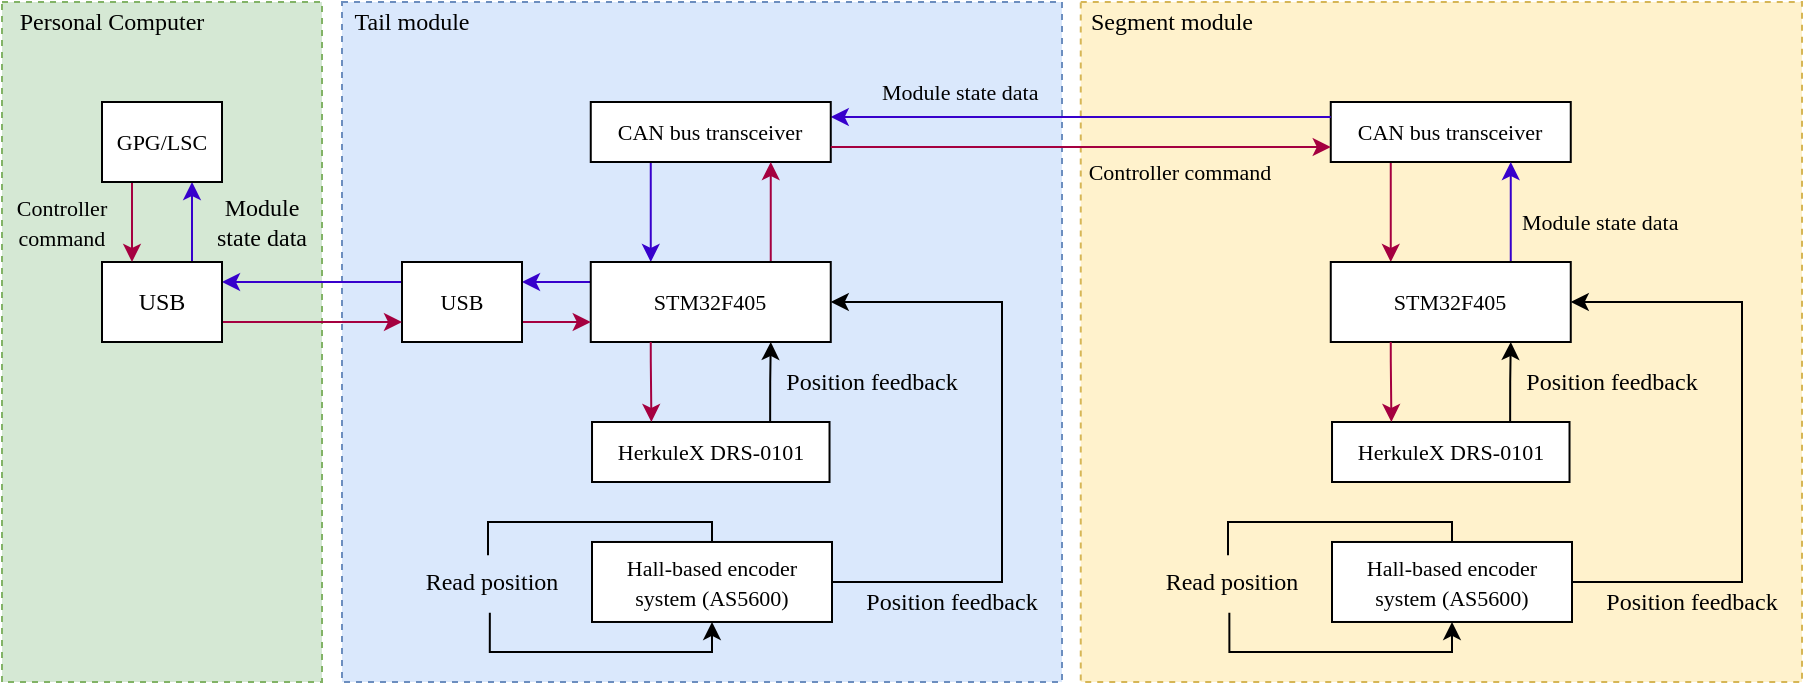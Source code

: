 <mxfile version="22.0.8" type="github">
  <diagram name="Page-1" id="ylhegSXh4S1a-XP4pxJQ">
    <mxGraphModel dx="1914" dy="623" grid="1" gridSize="10" guides="1" tooltips="1" connect="1" arrows="1" fold="1" page="1" pageScale="1" pageWidth="827" pageHeight="1169" math="0" shadow="0">
      <root>
        <mxCell id="0" />
        <mxCell id="1" parent="0" />
        <mxCell id="-v_KOoC2HVL5f96aVF1n-2" value="" style="rounded=0;whiteSpace=wrap;html=1;dashed=1;fillColor=#fff2cc;strokeColor=#d6b656;" vertex="1" parent="1">
          <mxGeometry x="-180.62" y="20" width="360.62" height="340" as="geometry" />
        </mxCell>
        <mxCell id="-v_KOoC2HVL5f96aVF1n-5" value="&lt;font style=&quot;font-size: 12px;&quot; face=&quot;Times New Roman&quot;&gt;Segment module&lt;/font&gt;" style="text;html=1;strokeColor=none;fillColor=none;align=center;verticalAlign=middle;whiteSpace=wrap;rounded=0;" vertex="1" parent="1">
          <mxGeometry x="-180" y="20" width="90" height="20" as="geometry" />
        </mxCell>
        <mxCell id="-v_KOoC2HVL5f96aVF1n-18" style="edgeStyle=orthogonalEdgeStyle;rounded=0;orthogonalLoop=1;jettySize=auto;html=1;exitX=0.75;exitY=0;exitDx=0;exitDy=0;entryX=0.75;entryY=1;entryDx=0;entryDy=0;" edge="1" parent="1" source="-v_KOoC2HVL5f96aVF1n-6" target="-v_KOoC2HVL5f96aVF1n-9">
          <mxGeometry relative="1" as="geometry" />
        </mxCell>
        <mxCell id="-v_KOoC2HVL5f96aVF1n-6" value="&lt;font style=&quot;font-size: 11px;&quot; face=&quot;Times New Roman&quot;&gt;HerkuleX DRS-0101&lt;/font&gt;" style="rounded=0;whiteSpace=wrap;html=1;" vertex="1" parent="1">
          <mxGeometry x="-54.99" y="230" width="118.75" height="30" as="geometry" />
        </mxCell>
        <mxCell id="-v_KOoC2HVL5f96aVF1n-13" value="" style="edgeStyle=orthogonalEdgeStyle;rounded=0;orthogonalLoop=1;jettySize=auto;html=1;exitX=0.5;exitY=0;exitDx=0;exitDy=0;endArrow=none;endFill=0;entryX=0.479;entryY=0.052;entryDx=0;entryDy=0;entryPerimeter=0;" edge="1" parent="1" source="-v_KOoC2HVL5f96aVF1n-7" target="-v_KOoC2HVL5f96aVF1n-11">
          <mxGeometry relative="1" as="geometry">
            <Array as="points">
              <mxPoint x="5" y="280" />
              <mxPoint x="-107" y="280" />
              <mxPoint x="-107" y="297" />
            </Array>
          </mxGeometry>
        </mxCell>
        <mxCell id="-v_KOoC2HVL5f96aVF1n-14" style="edgeStyle=orthogonalEdgeStyle;rounded=0;orthogonalLoop=1;jettySize=auto;html=1;entryX=0.5;entryY=1;entryDx=0;entryDy=0;exitX=0.488;exitY=1.011;exitDx=0;exitDy=0;exitPerimeter=0;" edge="1" parent="1" source="-v_KOoC2HVL5f96aVF1n-11" target="-v_KOoC2HVL5f96aVF1n-7">
          <mxGeometry relative="1" as="geometry">
            <Array as="points" />
          </mxGeometry>
        </mxCell>
        <mxCell id="-v_KOoC2HVL5f96aVF1n-7" value="&lt;font style=&quot;font-size: 11px;&quot; face=&quot;Times New Roman&quot;&gt;Hall-based encoder system (AS5600)&lt;/font&gt;" style="rounded=0;whiteSpace=wrap;html=1;" vertex="1" parent="1">
          <mxGeometry x="-55" y="289.99" width="120" height="40" as="geometry" />
        </mxCell>
        <mxCell id="-v_KOoC2HVL5f96aVF1n-16" style="edgeStyle=orthogonalEdgeStyle;rounded=0;orthogonalLoop=1;jettySize=auto;html=1;exitX=0.25;exitY=1;exitDx=0;exitDy=0;entryX=0.25;entryY=0;entryDx=0;entryDy=0;fillColor=#d80073;strokeColor=#A50040;" edge="1" parent="1" source="-v_KOoC2HVL5f96aVF1n-8" target="-v_KOoC2HVL5f96aVF1n-9">
          <mxGeometry relative="1" as="geometry" />
        </mxCell>
        <mxCell id="-v_KOoC2HVL5f96aVF1n-8" value="&lt;font style=&quot;font-size: 11px;&quot; face=&quot;Times New Roman&quot;&gt;CAN bus transceiver&lt;/font&gt;" style="rounded=0;whiteSpace=wrap;html=1;" vertex="1" parent="1">
          <mxGeometry x="-55.62" y="70" width="120" height="30" as="geometry" />
        </mxCell>
        <mxCell id="-v_KOoC2HVL5f96aVF1n-15" style="edgeStyle=orthogonalEdgeStyle;rounded=0;orthogonalLoop=1;jettySize=auto;html=1;exitX=0.75;exitY=0;exitDx=0;exitDy=0;entryX=0.75;entryY=1;entryDx=0;entryDy=0;fillColor=#6a00ff;strokeColor=#3700CC;" edge="1" parent="1" source="-v_KOoC2HVL5f96aVF1n-9" target="-v_KOoC2HVL5f96aVF1n-8">
          <mxGeometry relative="1" as="geometry" />
        </mxCell>
        <mxCell id="-v_KOoC2HVL5f96aVF1n-21" style="edgeStyle=orthogonalEdgeStyle;rounded=0;orthogonalLoop=1;jettySize=auto;html=1;entryX=1;entryY=0.5;entryDx=0;entryDy=0;exitX=1;exitY=0.5;exitDx=0;exitDy=0;startArrow=classic;startFill=1;endArrow=none;endFill=0;" edge="1" parent="1" source="-v_KOoC2HVL5f96aVF1n-9" target="-v_KOoC2HVL5f96aVF1n-7">
          <mxGeometry relative="1" as="geometry">
            <Array as="points">
              <mxPoint x="150" y="170" />
              <mxPoint x="150" y="310" />
            </Array>
          </mxGeometry>
        </mxCell>
        <mxCell id="-v_KOoC2HVL5f96aVF1n-9" value="&lt;font style=&quot;font-size: 11px;&quot; face=&quot;Times New Roman&quot;&gt;STM32F405&lt;/font&gt;" style="rounded=0;whiteSpace=wrap;html=1;" vertex="1" parent="1">
          <mxGeometry x="-55.62" y="150" width="120" height="40" as="geometry" />
        </mxCell>
        <mxCell id="-v_KOoC2HVL5f96aVF1n-11" value="&lt;font face=&quot;Times New Roman&quot;&gt;Read position&lt;/font&gt;" style="text;html=1;strokeColor=none;fillColor=none;align=center;verticalAlign=middle;whiteSpace=wrap;rounded=0;" vertex="1" parent="1">
          <mxGeometry x="-160" y="294.99" width="110" height="30" as="geometry" />
        </mxCell>
        <mxCell id="-v_KOoC2HVL5f96aVF1n-17" style="edgeStyle=orthogonalEdgeStyle;rounded=0;orthogonalLoop=1;jettySize=auto;html=1;exitX=0.25;exitY=1;exitDx=0;exitDy=0;entryX=0.25;entryY=0;entryDx=0;entryDy=0;fillColor=#d80073;strokeColor=#A50040;" edge="1" parent="1" source="-v_KOoC2HVL5f96aVF1n-9" target="-v_KOoC2HVL5f96aVF1n-6">
          <mxGeometry relative="1" as="geometry">
            <Array as="points">
              <mxPoint x="-25" y="200" />
              <mxPoint x="-25" y="200" />
            </Array>
          </mxGeometry>
        </mxCell>
        <mxCell id="-v_KOoC2HVL5f96aVF1n-20" value="&lt;font face=&quot;Times New Roman&quot;&gt;Position feedback&lt;/font&gt;" style="text;html=1;strokeColor=none;fillColor=none;align=center;verticalAlign=middle;whiteSpace=wrap;rounded=0;" vertex="1" parent="1">
          <mxGeometry x="30" y="200" width="110" height="20" as="geometry" />
        </mxCell>
        <mxCell id="-v_KOoC2HVL5f96aVF1n-22" value="&lt;font face=&quot;Times New Roman&quot;&gt;Position feedback&lt;/font&gt;" style="text;html=1;strokeColor=none;fillColor=none;align=center;verticalAlign=middle;whiteSpace=wrap;rounded=0;" vertex="1" parent="1">
          <mxGeometry x="70" y="309.99" width="110" height="20" as="geometry" />
        </mxCell>
        <mxCell id="-v_KOoC2HVL5f96aVF1n-23" value="&lt;font style=&quot;font-size: 11px;&quot; face=&quot;Times New Roman&quot;&gt;&amp;nbsp;&amp;nbsp; Module state data&lt;br&gt;&lt;/font&gt;" style="text;html=1;strokeColor=none;fillColor=none;align=center;verticalAlign=middle;whiteSpace=wrap;rounded=0;" vertex="1" parent="1">
          <mxGeometry x="30" y="120" width="90" height="20" as="geometry" />
        </mxCell>
        <mxCell id="-v_KOoC2HVL5f96aVF1n-25" value="" style="rounded=0;whiteSpace=wrap;html=1;dashed=1;fillColor=#d5e8d4;strokeColor=#82b366;" vertex="1" parent="1">
          <mxGeometry x="-720" y="20" width="160" height="340" as="geometry" />
        </mxCell>
        <mxCell id="-v_KOoC2HVL5f96aVF1n-26" value="&lt;font style=&quot;font-size: 12px;&quot; face=&quot;Times New Roman&quot;&gt;Personal Computer&lt;/font&gt;&lt;font style=&quot;font-size: 12px;&quot; face=&quot;Times New Roman&quot;&gt;&lt;br&gt;&lt;/font&gt;" style="text;html=1;strokeColor=none;fillColor=none;align=center;verticalAlign=middle;whiteSpace=wrap;rounded=0;" vertex="1" parent="1">
          <mxGeometry x="-720" y="20" width="110" height="20" as="geometry" />
        </mxCell>
        <mxCell id="-v_KOoC2HVL5f96aVF1n-60" value="" style="rounded=0;whiteSpace=wrap;html=1;dashed=1;fillColor=#dae8fc;strokeColor=#6c8ebf;" vertex="1" parent="1">
          <mxGeometry x="-550" y="20" width="360" height="340" as="geometry" />
        </mxCell>
        <mxCell id="-v_KOoC2HVL5f96aVF1n-61" style="edgeStyle=orthogonalEdgeStyle;rounded=0;orthogonalLoop=1;jettySize=auto;html=1;exitX=0.75;exitY=0;exitDx=0;exitDy=0;entryX=0.75;entryY=1;entryDx=0;entryDy=0;" edge="1" parent="1" source="-v_KOoC2HVL5f96aVF1n-62" target="-v_KOoC2HVL5f96aVF1n-70">
          <mxGeometry relative="1" as="geometry" />
        </mxCell>
        <mxCell id="-v_KOoC2HVL5f96aVF1n-62" value="&lt;font style=&quot;font-size: 11px;&quot; face=&quot;Times New Roman&quot;&gt;HerkuleX DRS-0101&lt;/font&gt;" style="rounded=0;whiteSpace=wrap;html=1;" vertex="1" parent="1">
          <mxGeometry x="-424.99" y="230" width="118.75" height="30" as="geometry" />
        </mxCell>
        <mxCell id="-v_KOoC2HVL5f96aVF1n-63" value="" style="edgeStyle=orthogonalEdgeStyle;rounded=0;orthogonalLoop=1;jettySize=auto;html=1;exitX=0.5;exitY=0;exitDx=0;exitDy=0;endArrow=none;endFill=0;entryX=0.479;entryY=0.052;entryDx=0;entryDy=0;entryPerimeter=0;" edge="1" parent="1" source="-v_KOoC2HVL5f96aVF1n-65" target="-v_KOoC2HVL5f96aVF1n-71">
          <mxGeometry relative="1" as="geometry">
            <Array as="points">
              <mxPoint x="-365" y="280" />
              <mxPoint x="-477" y="280" />
              <mxPoint x="-477" y="297" />
            </Array>
          </mxGeometry>
        </mxCell>
        <mxCell id="-v_KOoC2HVL5f96aVF1n-64" style="edgeStyle=orthogonalEdgeStyle;rounded=0;orthogonalLoop=1;jettySize=auto;html=1;entryX=0.5;entryY=1;entryDx=0;entryDy=0;exitX=0.488;exitY=1.011;exitDx=0;exitDy=0;exitPerimeter=0;" edge="1" parent="1" source="-v_KOoC2HVL5f96aVF1n-71" target="-v_KOoC2HVL5f96aVF1n-65">
          <mxGeometry relative="1" as="geometry">
            <Array as="points" />
          </mxGeometry>
        </mxCell>
        <mxCell id="-v_KOoC2HVL5f96aVF1n-65" value="&lt;font style=&quot;font-size: 11px;&quot; face=&quot;Times New Roman&quot;&gt;Hall-based encoder system (AS5600)&lt;/font&gt;" style="rounded=0;whiteSpace=wrap;html=1;" vertex="1" parent="1">
          <mxGeometry x="-425" y="289.99" width="120" height="40" as="geometry" />
        </mxCell>
        <mxCell id="-v_KOoC2HVL5f96aVF1n-78" style="edgeStyle=orthogonalEdgeStyle;rounded=0;orthogonalLoop=1;jettySize=auto;html=1;exitX=1;exitY=0.25;exitDx=0;exitDy=0;entryX=0;entryY=0.25;entryDx=0;entryDy=0;endArrow=none;endFill=0;startArrow=classic;startFill=1;fillColor=#6a00ff;strokeColor=#3700CC;" edge="1" parent="1" source="-v_KOoC2HVL5f96aVF1n-67" target="-v_KOoC2HVL5f96aVF1n-8">
          <mxGeometry relative="1" as="geometry" />
        </mxCell>
        <mxCell id="-v_KOoC2HVL5f96aVF1n-93" style="edgeStyle=orthogonalEdgeStyle;rounded=0;orthogonalLoop=1;jettySize=auto;html=1;exitX=0.25;exitY=1;exitDx=0;exitDy=0;entryX=0.25;entryY=0;entryDx=0;entryDy=0;fillColor=#6a00ff;strokeColor=#3700CC;" edge="1" parent="1" source="-v_KOoC2HVL5f96aVF1n-67" target="-v_KOoC2HVL5f96aVF1n-70">
          <mxGeometry relative="1" as="geometry" />
        </mxCell>
        <mxCell id="-v_KOoC2HVL5f96aVF1n-67" value="&lt;font style=&quot;font-size: 11px;&quot; face=&quot;Times New Roman&quot;&gt;CAN bus transceiver&lt;/font&gt;" style="rounded=0;whiteSpace=wrap;html=1;" vertex="1" parent="1">
          <mxGeometry x="-425.62" y="70" width="120" height="30" as="geometry" />
        </mxCell>
        <mxCell id="-v_KOoC2HVL5f96aVF1n-68" style="edgeStyle=orthogonalEdgeStyle;rounded=0;orthogonalLoop=1;jettySize=auto;html=1;exitX=0.75;exitY=0;exitDx=0;exitDy=0;entryX=0.75;entryY=1;entryDx=0;entryDy=0;endArrow=classic;endFill=1;startArrow=none;startFill=0;fillColor=#d80073;strokeColor=#A50040;" edge="1" parent="1" source="-v_KOoC2HVL5f96aVF1n-70" target="-v_KOoC2HVL5f96aVF1n-67">
          <mxGeometry relative="1" as="geometry" />
        </mxCell>
        <mxCell id="-v_KOoC2HVL5f96aVF1n-69" style="edgeStyle=orthogonalEdgeStyle;rounded=0;orthogonalLoop=1;jettySize=auto;html=1;entryX=1;entryY=0.5;entryDx=0;entryDy=0;exitX=1;exitY=0.5;exitDx=0;exitDy=0;startArrow=classic;startFill=1;endArrow=none;endFill=0;" edge="1" parent="1" source="-v_KOoC2HVL5f96aVF1n-70" target="-v_KOoC2HVL5f96aVF1n-65">
          <mxGeometry relative="1" as="geometry">
            <Array as="points">
              <mxPoint x="-220" y="170" />
              <mxPoint x="-220" y="310" />
            </Array>
          </mxGeometry>
        </mxCell>
        <mxCell id="-v_KOoC2HVL5f96aVF1n-84" style="edgeStyle=orthogonalEdgeStyle;rounded=0;orthogonalLoop=1;jettySize=auto;html=1;exitX=0;exitY=0.25;exitDx=0;exitDy=0;entryX=1;entryY=0.25;entryDx=0;entryDy=0;fillColor=#6a00ff;strokeColor=#3700CC;" edge="1" parent="1" source="-v_KOoC2HVL5f96aVF1n-70" target="-v_KOoC2HVL5f96aVF1n-83">
          <mxGeometry relative="1" as="geometry" />
        </mxCell>
        <mxCell id="-v_KOoC2HVL5f96aVF1n-70" value="&lt;font style=&quot;font-size: 11px;&quot; face=&quot;Times New Roman&quot;&gt;STM32F405&lt;/font&gt;" style="rounded=0;whiteSpace=wrap;html=1;" vertex="1" parent="1">
          <mxGeometry x="-425.62" y="150" width="120" height="40" as="geometry" />
        </mxCell>
        <mxCell id="-v_KOoC2HVL5f96aVF1n-71" value="&lt;font face=&quot;Times New Roman&quot;&gt;Read position&lt;/font&gt;" style="text;html=1;strokeColor=none;fillColor=none;align=center;verticalAlign=middle;whiteSpace=wrap;rounded=0;" vertex="1" parent="1">
          <mxGeometry x="-520" y="294.99" width="90" height="30" as="geometry" />
        </mxCell>
        <mxCell id="-v_KOoC2HVL5f96aVF1n-72" style="edgeStyle=orthogonalEdgeStyle;rounded=0;orthogonalLoop=1;jettySize=auto;html=1;exitX=0.25;exitY=1;exitDx=0;exitDy=0;entryX=0.25;entryY=0;entryDx=0;entryDy=0;fillColor=#d80073;strokeColor=#A50040;" edge="1" parent="1" source="-v_KOoC2HVL5f96aVF1n-70" target="-v_KOoC2HVL5f96aVF1n-62">
          <mxGeometry relative="1" as="geometry">
            <Array as="points">
              <mxPoint x="-395" y="200" />
              <mxPoint x="-395" y="200" />
            </Array>
          </mxGeometry>
        </mxCell>
        <mxCell id="-v_KOoC2HVL5f96aVF1n-74" value="&lt;font face=&quot;Times New Roman&quot;&gt;Position feedback&lt;/font&gt;" style="text;html=1;strokeColor=none;fillColor=none;align=center;verticalAlign=middle;whiteSpace=wrap;rounded=0;" vertex="1" parent="1">
          <mxGeometry x="-340" y="200" width="110" height="20" as="geometry" />
        </mxCell>
        <mxCell id="-v_KOoC2HVL5f96aVF1n-75" value="&lt;font face=&quot;Times New Roman&quot;&gt;Position feedback&lt;/font&gt;" style="text;html=1;strokeColor=none;fillColor=none;align=center;verticalAlign=middle;whiteSpace=wrap;rounded=0;" vertex="1" parent="1">
          <mxGeometry x="-300" y="309.99" width="110" height="20" as="geometry" />
        </mxCell>
        <mxCell id="-v_KOoC2HVL5f96aVF1n-4" value="&lt;font style=&quot;font-size: 12px;&quot; face=&quot;Times New Roman&quot;&gt;Tail module&lt;/font&gt;" style="text;html=1;strokeColor=none;fillColor=none;align=center;verticalAlign=middle;whiteSpace=wrap;rounded=0;" vertex="1" parent="1">
          <mxGeometry x="-550" y="20" width="70" height="20" as="geometry" />
        </mxCell>
        <mxCell id="-v_KOoC2HVL5f96aVF1n-79" style="edgeStyle=orthogonalEdgeStyle;rounded=0;orthogonalLoop=1;jettySize=auto;html=1;exitX=0;exitY=0.75;exitDx=0;exitDy=0;entryX=1;entryY=0.75;entryDx=0;entryDy=0;endArrow=none;endFill=0;startArrow=classic;startFill=1;fillColor=#d80073;strokeColor=#A50040;" edge="1" parent="1" source="-v_KOoC2HVL5f96aVF1n-8" target="-v_KOoC2HVL5f96aVF1n-67">
          <mxGeometry relative="1" as="geometry" />
        </mxCell>
        <mxCell id="-v_KOoC2HVL5f96aVF1n-80" value="&lt;font style=&quot;font-size: 11px;&quot; face=&quot;Times New Roman&quot;&gt;&amp;nbsp;&amp;nbsp; Module state data&lt;br&gt;&lt;/font&gt;" style="text;html=1;strokeColor=none;fillColor=none;align=center;verticalAlign=middle;whiteSpace=wrap;rounded=0;" vertex="1" parent="1">
          <mxGeometry x="-290" y="50" width="90" height="30" as="geometry" />
        </mxCell>
        <mxCell id="-v_KOoC2HVL5f96aVF1n-81" value="&lt;font style=&quot;font-size: 11px;&quot; face=&quot;Times New Roman&quot;&gt;Controller command&lt;br&gt;&lt;/font&gt;" style="text;html=1;strokeColor=none;fillColor=none;align=center;verticalAlign=middle;whiteSpace=wrap;rounded=0;" vertex="1" parent="1">
          <mxGeometry x="-180.62" y="90" width="100" height="30" as="geometry" />
        </mxCell>
        <mxCell id="-v_KOoC2HVL5f96aVF1n-85" style="edgeStyle=orthogonalEdgeStyle;rounded=0;orthogonalLoop=1;jettySize=auto;html=1;exitX=1;exitY=0.75;exitDx=0;exitDy=0;entryX=0;entryY=0.75;entryDx=0;entryDy=0;fillColor=#d80073;strokeColor=#A50040;" edge="1" parent="1" source="-v_KOoC2HVL5f96aVF1n-83" target="-v_KOoC2HVL5f96aVF1n-70">
          <mxGeometry relative="1" as="geometry" />
        </mxCell>
        <mxCell id="-v_KOoC2HVL5f96aVF1n-88" style="edgeStyle=orthogonalEdgeStyle;rounded=0;orthogonalLoop=1;jettySize=auto;html=1;exitX=0;exitY=0.25;exitDx=0;exitDy=0;entryX=1;entryY=0.25;entryDx=0;entryDy=0;fillColor=#6a00ff;strokeColor=#3700CC;" edge="1" parent="1" source="-v_KOoC2HVL5f96aVF1n-83" target="-v_KOoC2HVL5f96aVF1n-87">
          <mxGeometry relative="1" as="geometry" />
        </mxCell>
        <mxCell id="-v_KOoC2HVL5f96aVF1n-83" value="&lt;font style=&quot;font-size: 11px;&quot; face=&quot;Times New Roman&quot;&gt;USB&lt;br&gt;&lt;/font&gt;" style="rounded=0;whiteSpace=wrap;html=1;" vertex="1" parent="1">
          <mxGeometry x="-520" y="150" width="60" height="40" as="geometry" />
        </mxCell>
        <mxCell id="-v_KOoC2HVL5f96aVF1n-89" style="edgeStyle=orthogonalEdgeStyle;rounded=0;orthogonalLoop=1;jettySize=auto;html=1;exitX=1;exitY=0.75;exitDx=0;exitDy=0;entryX=0;entryY=0.75;entryDx=0;entryDy=0;fillColor=#d80073;strokeColor=#A50040;" edge="1" parent="1" source="-v_KOoC2HVL5f96aVF1n-87" target="-v_KOoC2HVL5f96aVF1n-83">
          <mxGeometry relative="1" as="geometry" />
        </mxCell>
        <mxCell id="-v_KOoC2HVL5f96aVF1n-91" style="edgeStyle=orthogonalEdgeStyle;rounded=0;orthogonalLoop=1;jettySize=auto;html=1;exitX=0.75;exitY=0;exitDx=0;exitDy=0;entryX=0.75;entryY=1;entryDx=0;entryDy=0;fillColor=#6a00ff;strokeColor=#3700CC;" edge="1" parent="1" source="-v_KOoC2HVL5f96aVF1n-87" target="-v_KOoC2HVL5f96aVF1n-90">
          <mxGeometry relative="1" as="geometry" />
        </mxCell>
        <mxCell id="-v_KOoC2HVL5f96aVF1n-87" value="&lt;font face=&quot;Times New Roman&quot;&gt;USB&lt;/font&gt;" style="rounded=0;whiteSpace=wrap;html=1;" vertex="1" parent="1">
          <mxGeometry x="-670" y="150" width="60" height="40" as="geometry" />
        </mxCell>
        <mxCell id="-v_KOoC2HVL5f96aVF1n-92" style="edgeStyle=orthogonalEdgeStyle;rounded=0;orthogonalLoop=1;jettySize=auto;html=1;exitX=0.25;exitY=1;exitDx=0;exitDy=0;entryX=0.25;entryY=0;entryDx=0;entryDy=0;fillColor=#d80073;strokeColor=#A50040;" edge="1" parent="1" source="-v_KOoC2HVL5f96aVF1n-90" target="-v_KOoC2HVL5f96aVF1n-87">
          <mxGeometry relative="1" as="geometry" />
        </mxCell>
        <mxCell id="-v_KOoC2HVL5f96aVF1n-90" value="&lt;font style=&quot;font-size: 11px;&quot; face=&quot;Times New Roman&quot;&gt;GPG/LSC&lt;br&gt;&lt;/font&gt;" style="rounded=0;whiteSpace=wrap;html=1;" vertex="1" parent="1">
          <mxGeometry x="-670" y="70" width="60" height="40" as="geometry" />
        </mxCell>
        <mxCell id="-v_KOoC2HVL5f96aVF1n-96" value="&lt;font style=&quot;font-size: 11px;&quot; face=&quot;Times New Roman&quot;&gt;Controller command&lt;br&gt;&lt;/font&gt;" style="text;html=1;strokeColor=none;fillColor=none;align=center;verticalAlign=middle;whiteSpace=wrap;rounded=0;" vertex="1" parent="1">
          <mxGeometry x="-720" y="115" width="60" height="30" as="geometry" />
        </mxCell>
        <mxCell id="-v_KOoC2HVL5f96aVF1n-97" value="&lt;font face=&quot;Times New Roman&quot;&gt;Module state data&lt;br&gt;&lt;/font&gt;" style="text;html=1;strokeColor=none;fillColor=none;align=center;verticalAlign=middle;whiteSpace=wrap;rounded=0;" vertex="1" parent="1">
          <mxGeometry x="-620" y="115" width="60" height="30" as="geometry" />
        </mxCell>
      </root>
    </mxGraphModel>
  </diagram>
</mxfile>
